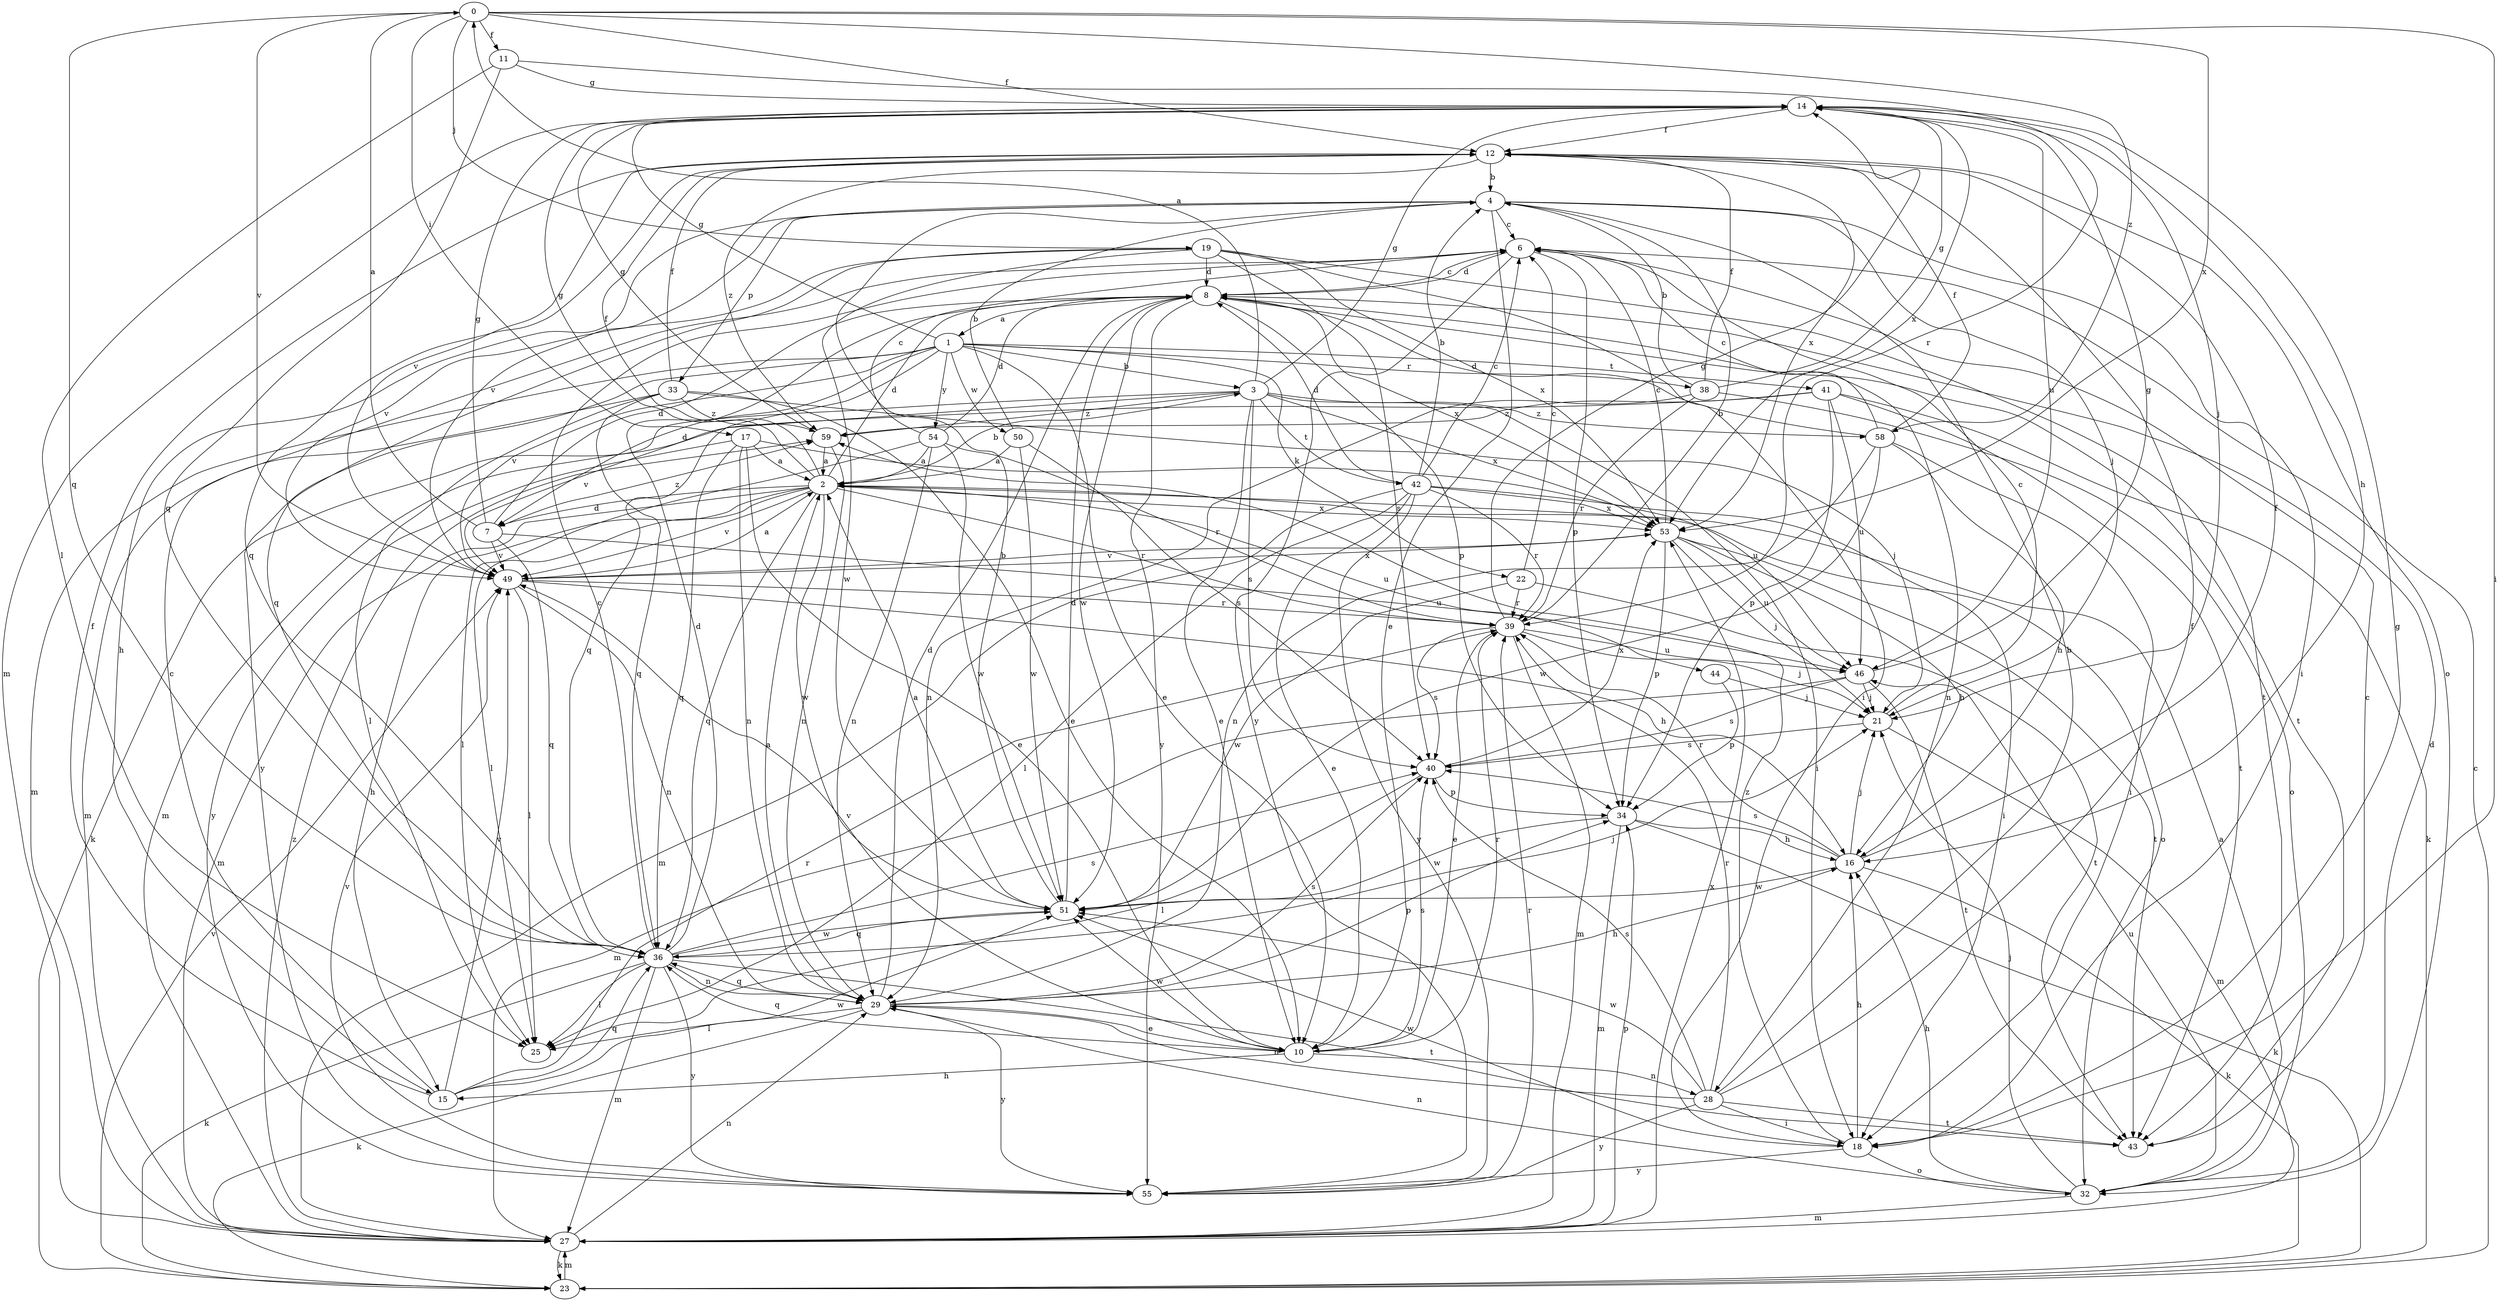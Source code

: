 strict digraph  {
0;
1;
2;
3;
4;
6;
7;
8;
10;
11;
12;
14;
15;
16;
17;
18;
19;
21;
22;
23;
25;
27;
28;
29;
32;
33;
34;
36;
38;
39;
40;
41;
42;
43;
44;
46;
49;
50;
51;
53;
54;
55;
58;
59;
0 -> 11  [label=f];
0 -> 12  [label=f];
0 -> 17  [label=i];
0 -> 18  [label=i];
0 -> 19  [label=j];
0 -> 36  [label=q];
0 -> 49  [label=v];
0 -> 53  [label=x];
0 -> 58  [label=z];
1 -> 3  [label=b];
1 -> 7  [label=d];
1 -> 10  [label=e];
1 -> 14  [label=g];
1 -> 22  [label=k];
1 -> 27  [label=m];
1 -> 36  [label=q];
1 -> 38  [label=r];
1 -> 41  [label=t];
1 -> 49  [label=v];
1 -> 50  [label=w];
1 -> 54  [label=y];
1 -> 55  [label=y];
2 -> 3  [label=b];
2 -> 7  [label=d];
2 -> 8  [label=d];
2 -> 12  [label=f];
2 -> 14  [label=g];
2 -> 15  [label=h];
2 -> 25  [label=l];
2 -> 27  [label=m];
2 -> 32  [label=o];
2 -> 36  [label=q];
2 -> 39  [label=r];
2 -> 44  [label=u];
2 -> 49  [label=v];
2 -> 51  [label=w];
2 -> 53  [label=x];
3 -> 0  [label=a];
3 -> 10  [label=e];
3 -> 14  [label=g];
3 -> 18  [label=i];
3 -> 23  [label=k];
3 -> 40  [label=s];
3 -> 42  [label=t];
3 -> 49  [label=v];
3 -> 53  [label=x];
3 -> 58  [label=z];
3 -> 59  [label=z];
4 -> 6  [label=c];
4 -> 10  [label=e];
4 -> 15  [label=h];
4 -> 18  [label=i];
4 -> 21  [label=j];
4 -> 33  [label=p];
4 -> 49  [label=v];
6 -> 8  [label=d];
6 -> 34  [label=p];
6 -> 55  [label=y];
7 -> 0  [label=a];
7 -> 8  [label=d];
7 -> 14  [label=g];
7 -> 36  [label=q];
7 -> 46  [label=u];
7 -> 49  [label=v];
7 -> 59  [label=z];
8 -> 1  [label=a];
8 -> 6  [label=c];
8 -> 28  [label=n];
8 -> 34  [label=p];
8 -> 43  [label=t];
8 -> 51  [label=w];
8 -> 53  [label=x];
8 -> 55  [label=y];
10 -> 15  [label=h];
10 -> 28  [label=n];
10 -> 36  [label=q];
10 -> 39  [label=r];
10 -> 40  [label=s];
10 -> 49  [label=v];
10 -> 51  [label=w];
11 -> 14  [label=g];
11 -> 25  [label=l];
11 -> 36  [label=q];
11 -> 39  [label=r];
12 -> 4  [label=b];
12 -> 32  [label=o];
12 -> 36  [label=q];
12 -> 49  [label=v];
12 -> 53  [label=x];
12 -> 59  [label=z];
14 -> 12  [label=f];
14 -> 16  [label=h];
14 -> 21  [label=j];
14 -> 27  [label=m];
14 -> 46  [label=u];
14 -> 53  [label=x];
15 -> 6  [label=c];
15 -> 12  [label=f];
15 -> 36  [label=q];
15 -> 39  [label=r];
15 -> 49  [label=v];
15 -> 51  [label=w];
16 -> 12  [label=f];
16 -> 21  [label=j];
16 -> 23  [label=k];
16 -> 39  [label=r];
16 -> 40  [label=s];
16 -> 51  [label=w];
17 -> 2  [label=a];
17 -> 10  [label=e];
17 -> 29  [label=n];
17 -> 36  [label=q];
17 -> 46  [label=u];
17 -> 55  [label=y];
18 -> 14  [label=g];
18 -> 16  [label=h];
18 -> 32  [label=o];
18 -> 51  [label=w];
18 -> 55  [label=y];
18 -> 59  [label=z];
19 -> 8  [label=d];
19 -> 18  [label=i];
19 -> 36  [label=q];
19 -> 40  [label=s];
19 -> 43  [label=t];
19 -> 49  [label=v];
19 -> 51  [label=w];
19 -> 53  [label=x];
21 -> 6  [label=c];
21 -> 27  [label=m];
21 -> 40  [label=s];
22 -> 6  [label=c];
22 -> 39  [label=r];
22 -> 43  [label=t];
22 -> 51  [label=w];
23 -> 6  [label=c];
23 -> 27  [label=m];
23 -> 49  [label=v];
27 -> 23  [label=k];
27 -> 29  [label=n];
27 -> 34  [label=p];
27 -> 53  [label=x];
27 -> 59  [label=z];
28 -> 4  [label=b];
28 -> 12  [label=f];
28 -> 18  [label=i];
28 -> 29  [label=n];
28 -> 39  [label=r];
28 -> 40  [label=s];
28 -> 43  [label=t];
28 -> 51  [label=w];
28 -> 55  [label=y];
29 -> 2  [label=a];
29 -> 8  [label=d];
29 -> 10  [label=e];
29 -> 16  [label=h];
29 -> 23  [label=k];
29 -> 25  [label=l];
29 -> 34  [label=p];
29 -> 36  [label=q];
29 -> 40  [label=s];
29 -> 55  [label=y];
32 -> 2  [label=a];
32 -> 8  [label=d];
32 -> 16  [label=h];
32 -> 21  [label=j];
32 -> 27  [label=m];
32 -> 29  [label=n];
32 -> 46  [label=u];
33 -> 10  [label=e];
33 -> 12  [label=f];
33 -> 21  [label=j];
33 -> 25  [label=l];
33 -> 27  [label=m];
33 -> 36  [label=q];
33 -> 59  [label=z];
34 -> 16  [label=h];
34 -> 23  [label=k];
34 -> 27  [label=m];
34 -> 51  [label=w];
36 -> 6  [label=c];
36 -> 8  [label=d];
36 -> 21  [label=j];
36 -> 23  [label=k];
36 -> 25  [label=l];
36 -> 27  [label=m];
36 -> 29  [label=n];
36 -> 40  [label=s];
36 -> 43  [label=t];
36 -> 51  [label=w];
36 -> 55  [label=y];
38 -> 4  [label=b];
38 -> 12  [label=f];
38 -> 14  [label=g];
38 -> 29  [label=n];
38 -> 32  [label=o];
38 -> 39  [label=r];
39 -> 4  [label=b];
39 -> 10  [label=e];
39 -> 14  [label=g];
39 -> 21  [label=j];
39 -> 27  [label=m];
39 -> 40  [label=s];
39 -> 46  [label=u];
40 -> 25  [label=l];
40 -> 34  [label=p];
40 -> 53  [label=x];
41 -> 23  [label=k];
41 -> 27  [label=m];
41 -> 34  [label=p];
41 -> 43  [label=t];
41 -> 46  [label=u];
41 -> 59  [label=z];
42 -> 4  [label=b];
42 -> 6  [label=c];
42 -> 8  [label=d];
42 -> 10  [label=e];
42 -> 18  [label=i];
42 -> 25  [label=l];
42 -> 27  [label=m];
42 -> 39  [label=r];
42 -> 53  [label=x];
42 -> 55  [label=y];
43 -> 6  [label=c];
44 -> 21  [label=j];
44 -> 34  [label=p];
46 -> 14  [label=g];
46 -> 21  [label=j];
46 -> 27  [label=m];
46 -> 40  [label=s];
46 -> 43  [label=t];
49 -> 2  [label=a];
49 -> 16  [label=h];
49 -> 25  [label=l];
49 -> 29  [label=n];
49 -> 39  [label=r];
49 -> 53  [label=x];
50 -> 2  [label=a];
50 -> 4  [label=b];
50 -> 40  [label=s];
50 -> 51  [label=w];
51 -> 2  [label=a];
51 -> 4  [label=b];
51 -> 8  [label=d];
51 -> 36  [label=q];
53 -> 6  [label=c];
53 -> 16  [label=h];
53 -> 21  [label=j];
53 -> 34  [label=p];
53 -> 43  [label=t];
53 -> 46  [label=u];
53 -> 49  [label=v];
54 -> 2  [label=a];
54 -> 6  [label=c];
54 -> 8  [label=d];
54 -> 25  [label=l];
54 -> 29  [label=n];
54 -> 39  [label=r];
54 -> 51  [label=w];
55 -> 39  [label=r];
55 -> 49  [label=v];
58 -> 6  [label=c];
58 -> 8  [label=d];
58 -> 12  [label=f];
58 -> 16  [label=h];
58 -> 18  [label=i];
58 -> 29  [label=n];
58 -> 51  [label=w];
59 -> 2  [label=a];
59 -> 14  [label=g];
59 -> 29  [label=n];
}
